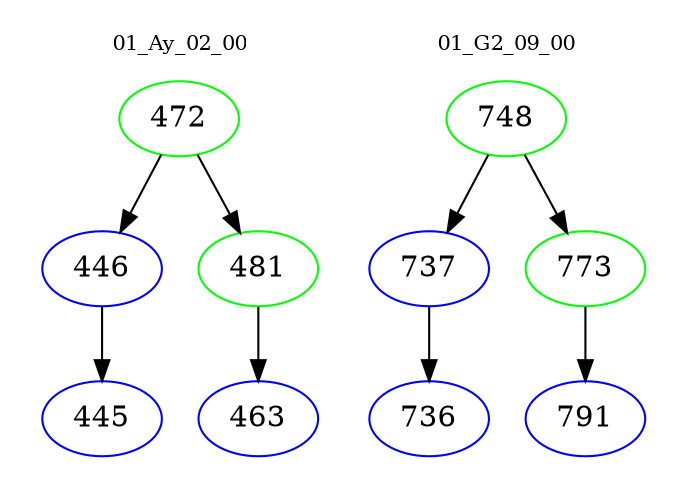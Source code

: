 digraph{
subgraph cluster_0 {
color = white
label = "01_Ay_02_00";
fontsize=10;
T0_472 [label="472", color="green"]
T0_472 -> T0_446 [color="black"]
T0_446 [label="446", color="blue"]
T0_446 -> T0_445 [color="black"]
T0_445 [label="445", color="blue"]
T0_472 -> T0_481 [color="black"]
T0_481 [label="481", color="green"]
T0_481 -> T0_463 [color="black"]
T0_463 [label="463", color="blue"]
}
subgraph cluster_1 {
color = white
label = "01_G2_09_00";
fontsize=10;
T1_748 [label="748", color="green"]
T1_748 -> T1_737 [color="black"]
T1_737 [label="737", color="blue"]
T1_737 -> T1_736 [color="black"]
T1_736 [label="736", color="blue"]
T1_748 -> T1_773 [color="black"]
T1_773 [label="773", color="green"]
T1_773 -> T1_791 [color="black"]
T1_791 [label="791", color="blue"]
}
}
